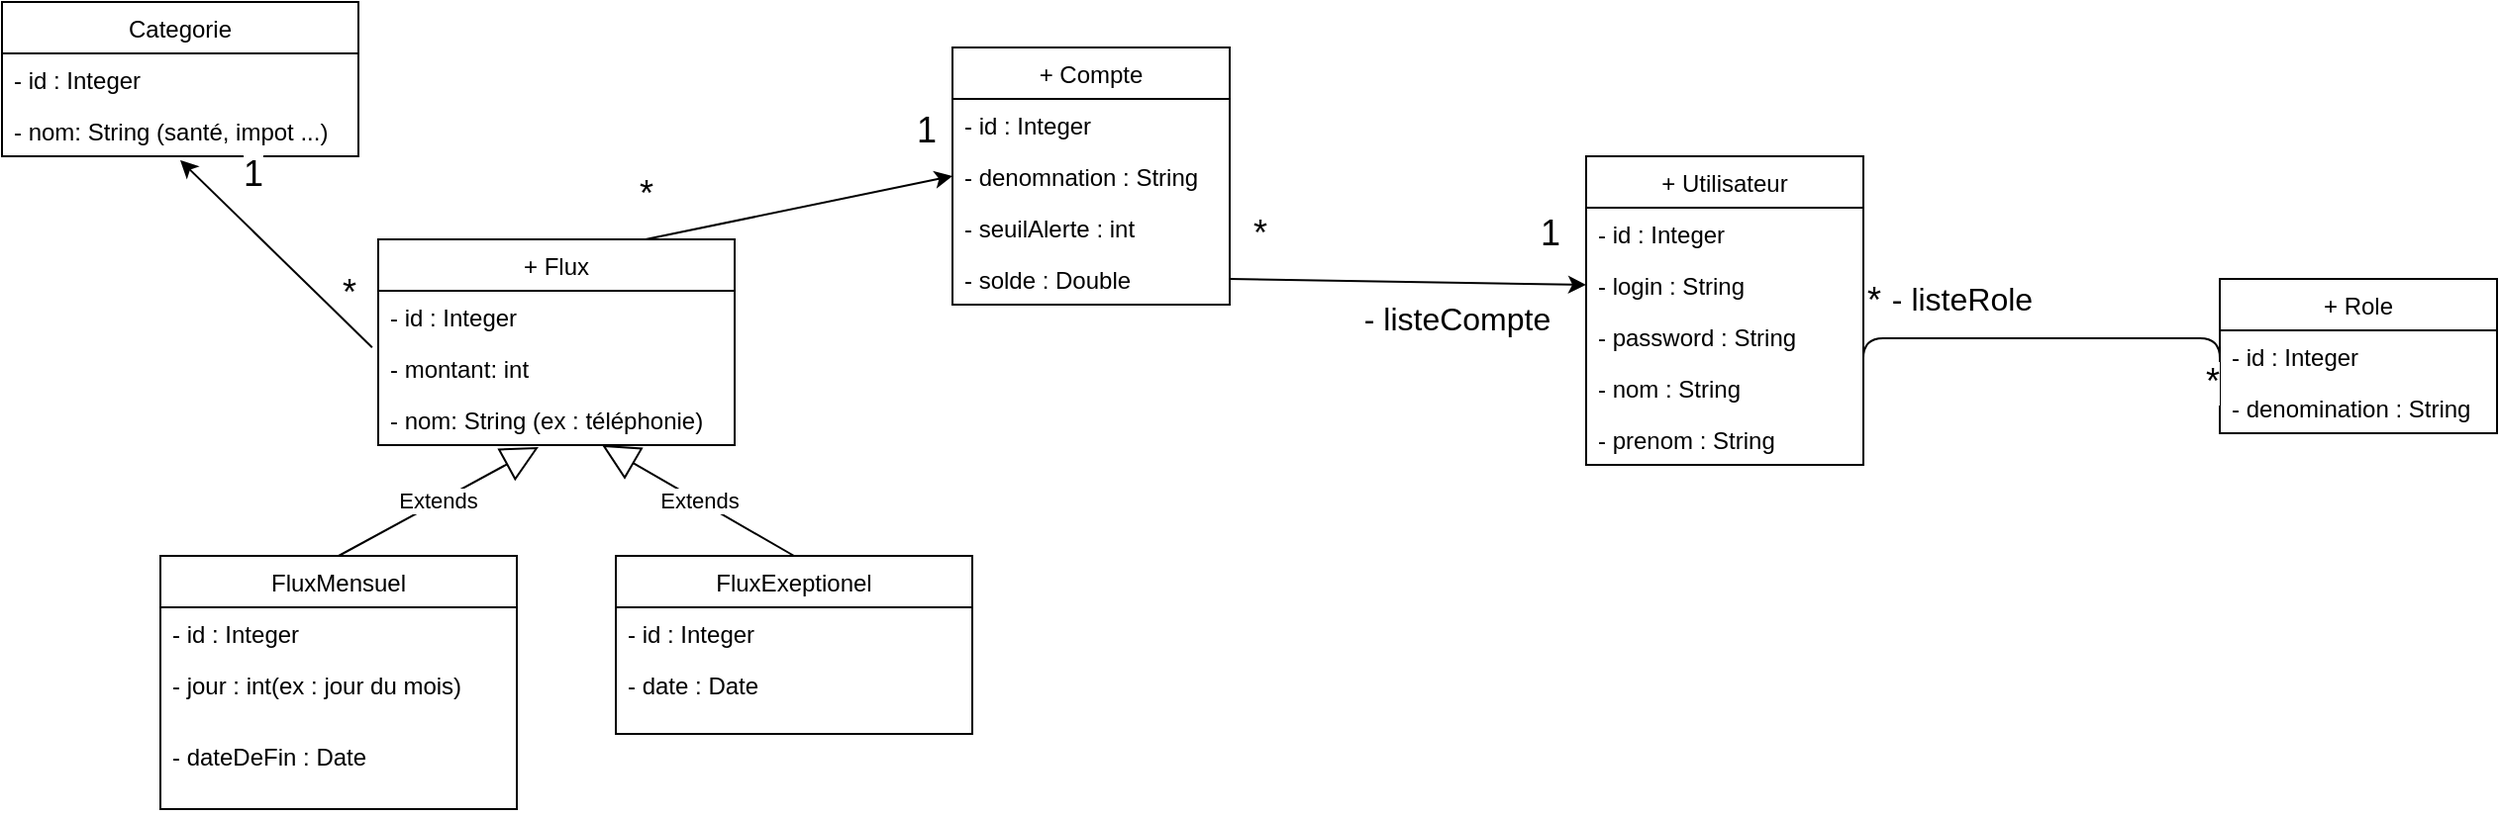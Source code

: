 <mxfile version="14.6.7" type="device"><diagram id="HaM4-UzhMTMR2Yu4MZpF" name="Page-1"><mxGraphModel dx="1865" dy="548" grid="1" gridSize="10" guides="1" tooltips="1" connect="1" arrows="1" fold="1" page="1" pageScale="1" pageWidth="827" pageHeight="1169" math="0" shadow="0"><root><mxCell id="0"/><mxCell id="1" parent="0"/><mxCell id="6U7UOt5RwmQo-6CE8J_a-5" value="+ Utilisateur" style="swimlane;fontStyle=0;childLayout=stackLayout;horizontal=1;startSize=26;fillColor=none;horizontalStack=0;resizeParent=1;resizeParentMax=0;resizeLast=0;collapsible=1;marginBottom=0;" parent="1" vertex="1"><mxGeometry x="320" y="108" width="140" height="156" as="geometry"/></mxCell><mxCell id="6U7UOt5RwmQo-6CE8J_a-6" value="- id : Integer" style="text;strokeColor=none;fillColor=none;align=left;verticalAlign=top;spacingLeft=4;spacingRight=4;overflow=hidden;rotatable=0;points=[[0,0.5],[1,0.5]];portConstraint=eastwest;" parent="6U7UOt5RwmQo-6CE8J_a-5" vertex="1"><mxGeometry y="26" width="140" height="26" as="geometry"/></mxCell><mxCell id="6U7UOt5RwmQo-6CE8J_a-7" value="- login : String" style="text;strokeColor=none;fillColor=none;align=left;verticalAlign=top;spacingLeft=4;spacingRight=4;overflow=hidden;rotatable=0;points=[[0,0.5],[1,0.5]];portConstraint=eastwest;" parent="6U7UOt5RwmQo-6CE8J_a-5" vertex="1"><mxGeometry y="52" width="140" height="26" as="geometry"/></mxCell><mxCell id="6U7UOt5RwmQo-6CE8J_a-8" value="- password : String" style="text;strokeColor=none;fillColor=none;align=left;verticalAlign=top;spacingLeft=4;spacingRight=4;overflow=hidden;rotatable=0;points=[[0,0.5],[1,0.5]];portConstraint=eastwest;" parent="6U7UOt5RwmQo-6CE8J_a-5" vertex="1"><mxGeometry y="78" width="140" height="26" as="geometry"/></mxCell><mxCell id="6U7UOt5RwmQo-6CE8J_a-19" value="- nom : String" style="text;strokeColor=none;fillColor=none;align=left;verticalAlign=top;spacingLeft=4;spacingRight=4;overflow=hidden;rotatable=0;points=[[0,0.5],[1,0.5]];portConstraint=eastwest;" parent="6U7UOt5RwmQo-6CE8J_a-5" vertex="1"><mxGeometry y="104" width="140" height="26" as="geometry"/></mxCell><mxCell id="6U7UOt5RwmQo-6CE8J_a-20" value="- prenom : String" style="text;strokeColor=none;fillColor=none;align=left;verticalAlign=top;spacingLeft=4;spacingRight=4;overflow=hidden;rotatable=0;points=[[0,0.5],[1,0.5]];portConstraint=eastwest;" parent="6U7UOt5RwmQo-6CE8J_a-5" vertex="1"><mxGeometry y="130" width="140" height="26" as="geometry"/></mxCell><mxCell id="6U7UOt5RwmQo-6CE8J_a-12" value="+ Role" style="swimlane;fontStyle=0;childLayout=stackLayout;horizontal=1;startSize=26;fillColor=none;horizontalStack=0;resizeParent=1;resizeParentMax=0;resizeLast=0;collapsible=1;marginBottom=0;" parent="1" vertex="1"><mxGeometry x="640" y="170" width="140" height="78" as="geometry"/></mxCell><mxCell id="6U7UOt5RwmQo-6CE8J_a-13" value="- id : Integer" style="text;strokeColor=none;fillColor=none;align=left;verticalAlign=top;spacingLeft=4;spacingRight=4;overflow=hidden;rotatable=0;points=[[0,0.5],[1,0.5]];portConstraint=eastwest;" parent="6U7UOt5RwmQo-6CE8J_a-12" vertex="1"><mxGeometry y="26" width="140" height="26" as="geometry"/></mxCell><mxCell id="6U7UOt5RwmQo-6CE8J_a-14" value="- denomination : String" style="text;strokeColor=none;fillColor=none;align=left;verticalAlign=top;spacingLeft=4;spacingRight=4;overflow=hidden;rotatable=0;points=[[0,0.5],[1,0.5]];portConstraint=eastwest;" parent="6U7UOt5RwmQo-6CE8J_a-12" vertex="1"><mxGeometry y="52" width="140" height="26" as="geometry"/></mxCell><mxCell id="6U7UOt5RwmQo-6CE8J_a-15" value="+ Compte" style="swimlane;fontStyle=0;childLayout=stackLayout;horizontal=1;startSize=26;fillColor=none;horizontalStack=0;resizeParent=1;resizeParentMax=0;resizeLast=0;collapsible=1;marginBottom=0;" parent="1" vertex="1"><mxGeometry y="53" width="140" height="130" as="geometry"/></mxCell><mxCell id="6U7UOt5RwmQo-6CE8J_a-16" value="- id : Integer" style="text;strokeColor=none;fillColor=none;align=left;verticalAlign=top;spacingLeft=4;spacingRight=4;overflow=hidden;rotatable=0;points=[[0,0.5],[1,0.5]];portConstraint=eastwest;" parent="6U7UOt5RwmQo-6CE8J_a-15" vertex="1"><mxGeometry y="26" width="140" height="26" as="geometry"/></mxCell><mxCell id="6U7UOt5RwmQo-6CE8J_a-17" value="- denomnation : String" style="text;strokeColor=none;fillColor=none;align=left;verticalAlign=top;spacingLeft=4;spacingRight=4;overflow=hidden;rotatable=0;points=[[0,0.5],[1,0.5]];portConstraint=eastwest;" parent="6U7UOt5RwmQo-6CE8J_a-15" vertex="1"><mxGeometry y="52" width="140" height="26" as="geometry"/></mxCell><mxCell id="6U7UOt5RwmQo-6CE8J_a-32" value="- seuilAlerte : int" style="text;strokeColor=none;fillColor=none;align=left;verticalAlign=top;spacingLeft=4;spacingRight=4;overflow=hidden;rotatable=0;points=[[0,0.5],[1,0.5]];portConstraint=eastwest;" parent="6U7UOt5RwmQo-6CE8J_a-15" vertex="1"><mxGeometry y="78" width="140" height="26" as="geometry"/></mxCell><mxCell id="6U7UOt5RwmQo-6CE8J_a-18" value="- solde : Double" style="text;strokeColor=none;fillColor=none;align=left;verticalAlign=top;spacingLeft=4;spacingRight=4;overflow=hidden;rotatable=0;points=[[0,0.5],[1,0.5]];portConstraint=eastwest;" parent="6U7UOt5RwmQo-6CE8J_a-15" vertex="1"><mxGeometry y="104" width="140" height="26" as="geometry"/></mxCell><mxCell id="6U7UOt5RwmQo-6CE8J_a-28" style="edgeStyle=none;rounded=0;orthogonalLoop=1;jettySize=auto;html=1;exitX=1;exitY=0.5;exitDx=0;exitDy=0;entryX=0;entryY=0.5;entryDx=0;entryDy=0;" parent="1" source="6U7UOt5RwmQo-6CE8J_a-18" target="6U7UOt5RwmQo-6CE8J_a-7" edge="1"><mxGeometry relative="1" as="geometry"/></mxCell><mxCell id="6U7UOt5RwmQo-6CE8J_a-29" value="" style="endArrow=none;html=1;edgeStyle=orthogonalEdgeStyle;entryX=0;entryY=0.5;entryDx=0;entryDy=0;exitX=1;exitY=0.5;exitDx=0;exitDy=0;" parent="1" source="6U7UOt5RwmQo-6CE8J_a-19" target="6U7UOt5RwmQo-6CE8J_a-14" edge="1"><mxGeometry relative="1" as="geometry"><mxPoint x="350" y="180" as="sourcePoint"/><mxPoint x="510" y="180" as="targetPoint"/><Array as="points"><mxPoint x="460" y="200"/><mxPoint x="640" y="200"/></Array></mxGeometry></mxCell><mxCell id="6U7UOt5RwmQo-6CE8J_a-30" value="*" style="edgeLabel;resizable=0;html=1;align=left;verticalAlign=bottom;fontSize=18;" parent="6U7UOt5RwmQo-6CE8J_a-29" connectable="0" vertex="1"><mxGeometry x="-1" relative="1" as="geometry"><mxPoint y="-31" as="offset"/></mxGeometry></mxCell><mxCell id="6U7UOt5RwmQo-6CE8J_a-31" value="*" style="edgeLabel;resizable=0;html=1;align=right;verticalAlign=bottom;fontSize=18;" parent="6U7UOt5RwmQo-6CE8J_a-29" connectable="0" vertex="1"><mxGeometry x="1" relative="1" as="geometry"/></mxCell><mxCell id="6U7UOt5RwmQo-6CE8J_a-41" value="- listeRole" style="text;html=1;strokeColor=none;fillColor=none;align=center;verticalAlign=middle;whiteSpace=wrap;rounded=0;fontSize=16;" parent="1" vertex="1"><mxGeometry x="470" y="170" width="80" height="20" as="geometry"/></mxCell><mxCell id="6U7UOt5RwmQo-6CE8J_a-42" value="- listeCompte" style="text;html=1;strokeColor=none;fillColor=none;align=center;verticalAlign=middle;whiteSpace=wrap;rounded=0;fontSize=16;" parent="1" vertex="1"><mxGeometry x="200" y="180" width="110" height="20" as="geometry"/></mxCell><mxCell id="6U7UOt5RwmQo-6CE8J_a-43" value="*" style="edgeLabel;resizable=0;html=1;align=left;verticalAlign=bottom;fontSize=18;" parent="1" connectable="0" vertex="1"><mxGeometry x="150" y="160" as="geometry"/></mxCell><mxCell id="6U7UOt5RwmQo-6CE8J_a-44" value="1" style="edgeLabel;resizable=0;html=1;align=left;verticalAlign=bottom;fontSize=18;" parent="1" connectable="0" vertex="1"><mxGeometry x="295" y="160" as="geometry"/></mxCell><mxCell id="5Jy_wh9jx8IctAYG1qj7-2" value="FluxExeptionel" style="swimlane;fontStyle=0;childLayout=stackLayout;horizontal=1;startSize=26;fillColor=none;horizontalStack=0;resizeParent=1;resizeParentMax=0;resizeLast=0;collapsible=1;marginBottom=0;" parent="1" vertex="1"><mxGeometry x="-170" y="310" width="180" height="90" as="geometry"/></mxCell><mxCell id="5Jy_wh9jx8IctAYG1qj7-3" value="- id : Integer" style="text;strokeColor=none;fillColor=none;align=left;verticalAlign=top;spacingLeft=4;spacingRight=4;overflow=hidden;rotatable=0;points=[[0,0.5],[1,0.5]];portConstraint=eastwest;" parent="5Jy_wh9jx8IctAYG1qj7-2" vertex="1"><mxGeometry y="26" width="180" height="26" as="geometry"/></mxCell><mxCell id="5Jy_wh9jx8IctAYG1qj7-14" value="- date : Date" style="text;strokeColor=none;fillColor=none;align=left;verticalAlign=top;spacingLeft=4;spacingRight=4;overflow=hidden;rotatable=0;points=[[0,0.5],[1,0.5]];portConstraint=eastwest;" parent="5Jy_wh9jx8IctAYG1qj7-2" vertex="1"><mxGeometry y="52" width="180" height="38" as="geometry"/></mxCell><mxCell id="5Jy_wh9jx8IctAYG1qj7-9" value="FluxMensuel" style="swimlane;fontStyle=0;childLayout=stackLayout;horizontal=1;startSize=26;fillColor=none;horizontalStack=0;resizeParent=1;resizeParentMax=0;resizeLast=0;collapsible=1;marginBottom=0;" parent="1" vertex="1"><mxGeometry x="-400" y="310" width="180" height="128" as="geometry"/></mxCell><mxCell id="5Jy_wh9jx8IctAYG1qj7-10" value="- id : Integer" style="text;strokeColor=none;fillColor=none;align=left;verticalAlign=top;spacingLeft=4;spacingRight=4;overflow=hidden;rotatable=0;points=[[0,0.5],[1,0.5]];portConstraint=eastwest;" parent="5Jy_wh9jx8IctAYG1qj7-9" vertex="1"><mxGeometry y="26" width="180" height="26" as="geometry"/></mxCell><mxCell id="5Jy_wh9jx8IctAYG1qj7-12" value="- jour : int(ex : jour du mois)" style="text;strokeColor=none;fillColor=none;align=left;verticalAlign=top;spacingLeft=4;spacingRight=4;overflow=hidden;rotatable=0;points=[[0,0.5],[1,0.5]];portConstraint=eastwest;" parent="5Jy_wh9jx8IctAYG1qj7-9" vertex="1"><mxGeometry y="52" width="180" height="36" as="geometry"/></mxCell><mxCell id="5Jy_wh9jx8IctAYG1qj7-15" value="- dateDeFin : Date" style="text;strokeColor=none;fillColor=none;align=left;verticalAlign=top;spacingLeft=4;spacingRight=4;overflow=hidden;rotatable=0;points=[[0,0.5],[1,0.5]];portConstraint=eastwest;" parent="5Jy_wh9jx8IctAYG1qj7-9" vertex="1"><mxGeometry y="88" width="180" height="40" as="geometry"/></mxCell><mxCell id="5Jy_wh9jx8IctAYG1qj7-16" value="Categorie" style="swimlane;fontStyle=0;childLayout=stackLayout;horizontal=1;startSize=26;fillColor=none;horizontalStack=0;resizeParent=1;resizeParentMax=0;resizeLast=0;collapsible=1;marginBottom=0;" parent="1" vertex="1"><mxGeometry x="-480" y="30" width="180" height="78" as="geometry"/></mxCell><mxCell id="5Jy_wh9jx8IctAYG1qj7-17" value="- id : Integer" style="text;strokeColor=none;fillColor=none;align=left;verticalAlign=top;spacingLeft=4;spacingRight=4;overflow=hidden;rotatable=0;points=[[0,0.5],[1,0.5]];portConstraint=eastwest;" parent="5Jy_wh9jx8IctAYG1qj7-16" vertex="1"><mxGeometry y="26" width="180" height="26" as="geometry"/></mxCell><mxCell id="5Jy_wh9jx8IctAYG1qj7-18" value="- nom: String (santé, impot ...)" style="text;strokeColor=none;fillColor=none;align=left;verticalAlign=top;spacingLeft=4;spacingRight=4;overflow=hidden;rotatable=0;points=[[0,0.5],[1,0.5]];portConstraint=eastwest;" parent="5Jy_wh9jx8IctAYG1qj7-16" vertex="1"><mxGeometry y="52" width="180" height="26" as="geometry"/></mxCell><mxCell id="cUxr1Mfl2ZKIKSE-VYzK-1" style="edgeStyle=none;rounded=0;orthogonalLoop=1;jettySize=auto;html=1;exitX=0.75;exitY=0;exitDx=0;exitDy=0;entryX=0;entryY=0.5;entryDx=0;entryDy=0;fontSize=16;" edge="1" parent="1" source="5Jy_wh9jx8IctAYG1qj7-22" target="6U7UOt5RwmQo-6CE8J_a-17"><mxGeometry relative="1" as="geometry"/></mxCell><mxCell id="5Jy_wh9jx8IctAYG1qj7-22" value="+ Flux" style="swimlane;fontStyle=0;childLayout=stackLayout;horizontal=1;startSize=26;fillColor=none;horizontalStack=0;resizeParent=1;resizeParentMax=0;resizeLast=0;collapsible=1;marginBottom=0;" parent="1" vertex="1"><mxGeometry x="-290" y="150" width="180" height="104" as="geometry"/></mxCell><mxCell id="5Jy_wh9jx8IctAYG1qj7-23" value="- id : Integer" style="text;strokeColor=none;fillColor=none;align=left;verticalAlign=top;spacingLeft=4;spacingRight=4;overflow=hidden;rotatable=0;points=[[0,0.5],[1,0.5]];portConstraint=eastwest;" parent="5Jy_wh9jx8IctAYG1qj7-22" vertex="1"><mxGeometry y="26" width="180" height="26" as="geometry"/></mxCell><mxCell id="5Jy_wh9jx8IctAYG1qj7-24" value="- montant: int" style="text;strokeColor=none;fillColor=none;align=left;verticalAlign=top;spacingLeft=4;spacingRight=4;overflow=hidden;rotatable=0;points=[[0,0.5],[1,0.5]];portConstraint=eastwest;" parent="5Jy_wh9jx8IctAYG1qj7-22" vertex="1"><mxGeometry y="52" width="180" height="26" as="geometry"/></mxCell><mxCell id="5Jy_wh9jx8IctAYG1qj7-25" value="- nom: String (ex : téléphonie)" style="text;strokeColor=none;fillColor=none;align=left;verticalAlign=top;spacingLeft=4;spacingRight=4;overflow=hidden;rotatable=0;points=[[0,0.5],[1,0.5]];portConstraint=eastwest;" parent="5Jy_wh9jx8IctAYG1qj7-22" vertex="1"><mxGeometry y="78" width="180" height="26" as="geometry"/></mxCell><mxCell id="5Jy_wh9jx8IctAYG1qj7-27" value="Extends" style="endArrow=block;endSize=16;endFill=0;html=1;exitX=0.5;exitY=0;exitDx=0;exitDy=0;entryX=0.45;entryY=1.038;entryDx=0;entryDy=0;entryPerimeter=0;" parent="1" source="5Jy_wh9jx8IctAYG1qj7-9" target="5Jy_wh9jx8IctAYG1qj7-25" edge="1"><mxGeometry width="160" relative="1" as="geometry"><mxPoint x="-40" y="650" as="sourcePoint"/><mxPoint x="120" y="650" as="targetPoint"/></mxGeometry></mxCell><mxCell id="5Jy_wh9jx8IctAYG1qj7-28" value="Extends" style="endArrow=block;endSize=16;endFill=0;html=1;exitX=0.5;exitY=0;exitDx=0;exitDy=0;entryX=0.628;entryY=1;entryDx=0;entryDy=0;entryPerimeter=0;" parent="1" source="5Jy_wh9jx8IctAYG1qj7-2" target="5Jy_wh9jx8IctAYG1qj7-25" edge="1"><mxGeometry width="160" relative="1" as="geometry"><mxPoint x="-300" y="320" as="sourcePoint"/><mxPoint x="-199" y="264.988" as="targetPoint"/></mxGeometry></mxCell><mxCell id="cUxr1Mfl2ZKIKSE-VYzK-2" value="*" style="edgeLabel;resizable=0;html=1;align=left;verticalAlign=bottom;fontSize=18;" connectable="0" vertex="1" parent="1"><mxGeometry x="-160" y="140" as="geometry"/></mxCell><mxCell id="cUxr1Mfl2ZKIKSE-VYzK-3" value="1" style="edgeLabel;resizable=0;html=1;align=left;verticalAlign=bottom;fontSize=18;" connectable="0" vertex="1" parent="1"><mxGeometry x="-20" y="108" as="geometry"/></mxCell><mxCell id="cUxr1Mfl2ZKIKSE-VYzK-4" style="edgeStyle=none;rounded=0;orthogonalLoop=1;jettySize=auto;html=1;exitX=-0.017;exitY=0.1;exitDx=0;exitDy=0;entryX=0.5;entryY=1.077;entryDx=0;entryDy=0;fontSize=16;entryPerimeter=0;exitPerimeter=0;" edge="1" parent="1" source="5Jy_wh9jx8IctAYG1qj7-24" target="5Jy_wh9jx8IctAYG1qj7-18"><mxGeometry relative="1" as="geometry"><mxPoint x="-465" y="183" as="sourcePoint"/><mxPoint x="-310" y="151" as="targetPoint"/></mxGeometry></mxCell><mxCell id="cUxr1Mfl2ZKIKSE-VYzK-6" value="1" style="edgeLabel;resizable=0;html=1;align=left;verticalAlign=bottom;fontSize=18;" connectable="0" vertex="1" parent="1"><mxGeometry x="-360" y="130" as="geometry"/></mxCell><mxCell id="cUxr1Mfl2ZKIKSE-VYzK-7" value="*" style="edgeLabel;resizable=0;html=1;align=left;verticalAlign=bottom;fontSize=18;" connectable="0" vertex="1" parent="1"><mxGeometry x="-310" y="190" as="geometry"/></mxCell></root></mxGraphModel></diagram></mxfile>